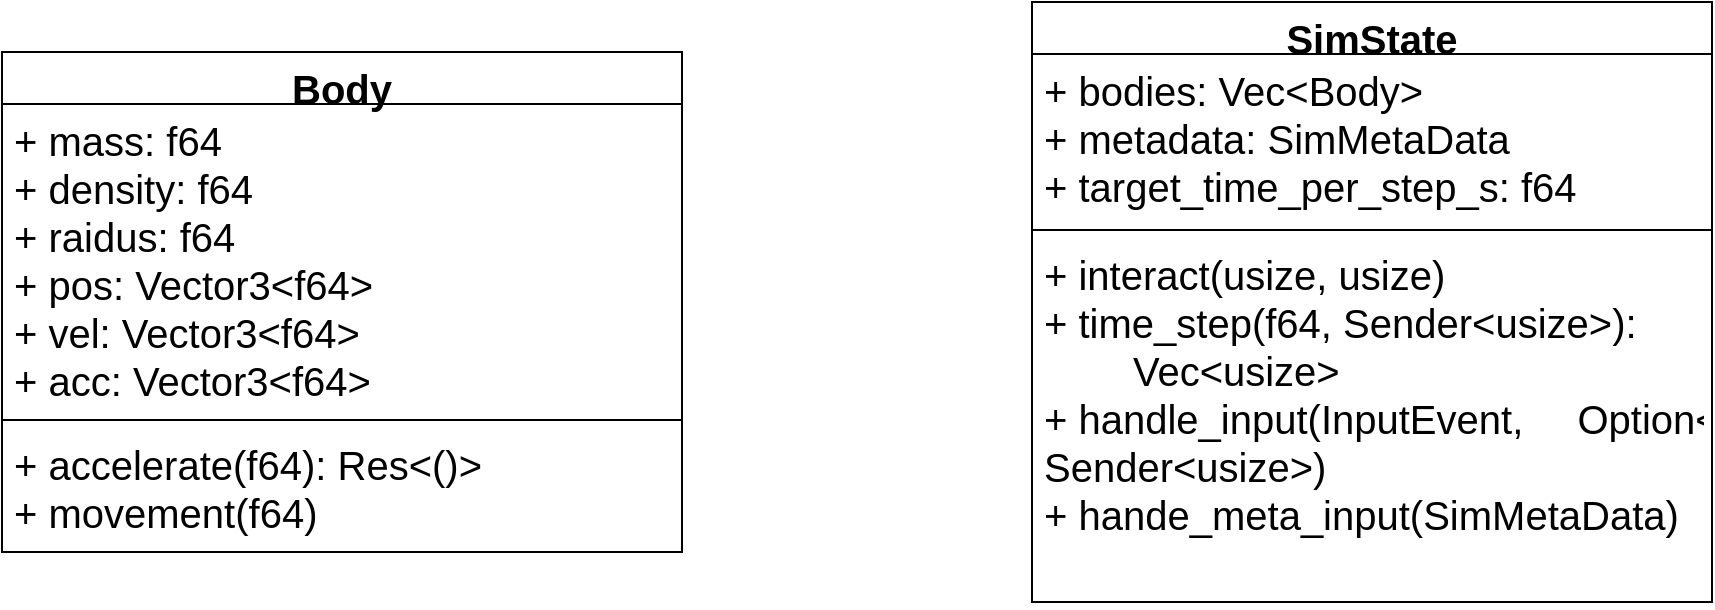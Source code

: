 <mxfile version="21.6.8" type="device">
  <diagram name="Seite-1" id="MdQONIANvpiDQmOcuUqw">
    <mxGraphModel dx="1338" dy="973" grid="1" gridSize="10" guides="1" tooltips="1" connect="1" arrows="1" fold="1" page="1" pageScale="1" pageWidth="1169" pageHeight="827" math="0" shadow="0">
      <root>
        <mxCell id="0" />
        <mxCell id="1" parent="0" />
        <mxCell id="3K_Rry1ETDF8pU7lPkbD-1" value="Body" style="swimlane;fontStyle=1;align=center;verticalAlign=top;childLayout=stackLayout;horizontal=1;startSize=26;horizontalStack=0;resizeParent=1;resizeParentMax=0;resizeLast=0;collapsible=1;marginBottom=0;whiteSpace=wrap;html=1;fontSize=20;" vertex="1" parent="1">
          <mxGeometry x="70" y="164" width="340" height="250" as="geometry" />
        </mxCell>
        <mxCell id="3K_Rry1ETDF8pU7lPkbD-2" value="+ mass: f64&lt;br style=&quot;font-size: 20px;&quot;&gt;+ density: f64&lt;br style=&quot;font-size: 20px;&quot;&gt;+ raidus: f64&lt;br style=&quot;font-size: 20px;&quot;&gt;+ pos: Vector3&amp;lt;f64&amp;gt;&lt;br style=&quot;font-size: 20px;&quot;&gt;+ vel: Vector3&amp;lt;f64&amp;gt;&lt;br style=&quot;font-size: 20px;&quot;&gt;+ acc: Vector3&amp;lt;f64&amp;gt;" style="text;strokeColor=none;fillColor=none;align=left;verticalAlign=top;spacingLeft=4;spacingRight=4;overflow=hidden;rotatable=0;points=[[0,0.5],[1,0.5]];portConstraint=eastwest;whiteSpace=wrap;html=1;fontSize=20;" vertex="1" parent="3K_Rry1ETDF8pU7lPkbD-1">
          <mxGeometry y="26" width="340" height="154" as="geometry" />
        </mxCell>
        <mxCell id="3K_Rry1ETDF8pU7lPkbD-3" value="" style="line;strokeWidth=1;fillColor=none;align=left;verticalAlign=middle;spacingTop=-1;spacingLeft=3;spacingRight=3;rotatable=0;labelPosition=right;points=[];portConstraint=eastwest;strokeColor=inherit;fontSize=20;" vertex="1" parent="3K_Rry1ETDF8pU7lPkbD-1">
          <mxGeometry y="180" width="340" height="8" as="geometry" />
        </mxCell>
        <mxCell id="3K_Rry1ETDF8pU7lPkbD-4" value="+ accelerate(f64): Res&amp;lt;()&amp;gt;&lt;br&gt;+ movement(f64)" style="text;strokeColor=none;fillColor=none;align=left;verticalAlign=top;spacingLeft=4;spacingRight=4;overflow=hidden;rotatable=0;points=[[0,0.5],[1,0.5]];portConstraint=eastwest;whiteSpace=wrap;html=1;fontSize=20;" vertex="1" parent="3K_Rry1ETDF8pU7lPkbD-1">
          <mxGeometry y="188" width="340" height="62" as="geometry" />
        </mxCell>
        <mxCell id="3K_Rry1ETDF8pU7lPkbD-6" value="SimState" style="swimlane;fontStyle=1;align=center;verticalAlign=top;childLayout=stackLayout;horizontal=1;startSize=26;horizontalStack=0;resizeParent=1;resizeParentMax=0;resizeLast=0;collapsible=1;marginBottom=0;whiteSpace=wrap;html=1;fontSize=20;" vertex="1" parent="1">
          <mxGeometry x="585" y="139" width="340" height="300" as="geometry" />
        </mxCell>
        <mxCell id="3K_Rry1ETDF8pU7lPkbD-7" value="+ bodies: Vec&amp;lt;Body&amp;gt;&lt;br&gt;+ metadata: SimMetaData&lt;br&gt;+ target_time_per_step_s: f64" style="text;strokeColor=none;fillColor=none;align=left;verticalAlign=top;spacingLeft=4;spacingRight=4;overflow=hidden;rotatable=0;points=[[0,0.5],[1,0.5]];portConstraint=eastwest;whiteSpace=wrap;html=1;fontSize=20;" vertex="1" parent="3K_Rry1ETDF8pU7lPkbD-6">
          <mxGeometry y="26" width="340" height="84" as="geometry" />
        </mxCell>
        <mxCell id="3K_Rry1ETDF8pU7lPkbD-8" value="" style="line;strokeWidth=1;fillColor=none;align=left;verticalAlign=middle;spacingTop=-1;spacingLeft=3;spacingRight=3;rotatable=0;labelPosition=right;points=[];portConstraint=eastwest;strokeColor=inherit;fontSize=20;" vertex="1" parent="3K_Rry1ETDF8pU7lPkbD-6">
          <mxGeometry y="110" width="340" height="8" as="geometry" />
        </mxCell>
        <mxCell id="3K_Rry1ETDF8pU7lPkbD-9" value="+ interact(usize, usize)&lt;br&gt;+ time_step(f64, Sender&amp;lt;usize&amp;gt;): &lt;span style=&quot;white-space: pre;&quot;&gt;&#x9;&lt;/span&gt;Vec&amp;lt;usize&amp;gt;&lt;br&gt;+ handle_input(InputEvent, &lt;span style=&quot;white-space: pre;&quot;&gt;&#x9;&lt;/span&gt;Option&amp;lt;Body&amp;gt;, Sender&amp;lt;usize&amp;gt;)&lt;br&gt;+ hande_meta_input(SimMetaData)" style="text;strokeColor=none;fillColor=none;align=left;verticalAlign=top;spacingLeft=4;spacingRight=4;overflow=hidden;rotatable=0;points=[[0,0.5],[1,0.5]];portConstraint=eastwest;whiteSpace=wrap;html=1;fontSize=20;" vertex="1" parent="3K_Rry1ETDF8pU7lPkbD-6">
          <mxGeometry y="118" width="340" height="182" as="geometry" />
        </mxCell>
      </root>
    </mxGraphModel>
  </diagram>
</mxfile>
